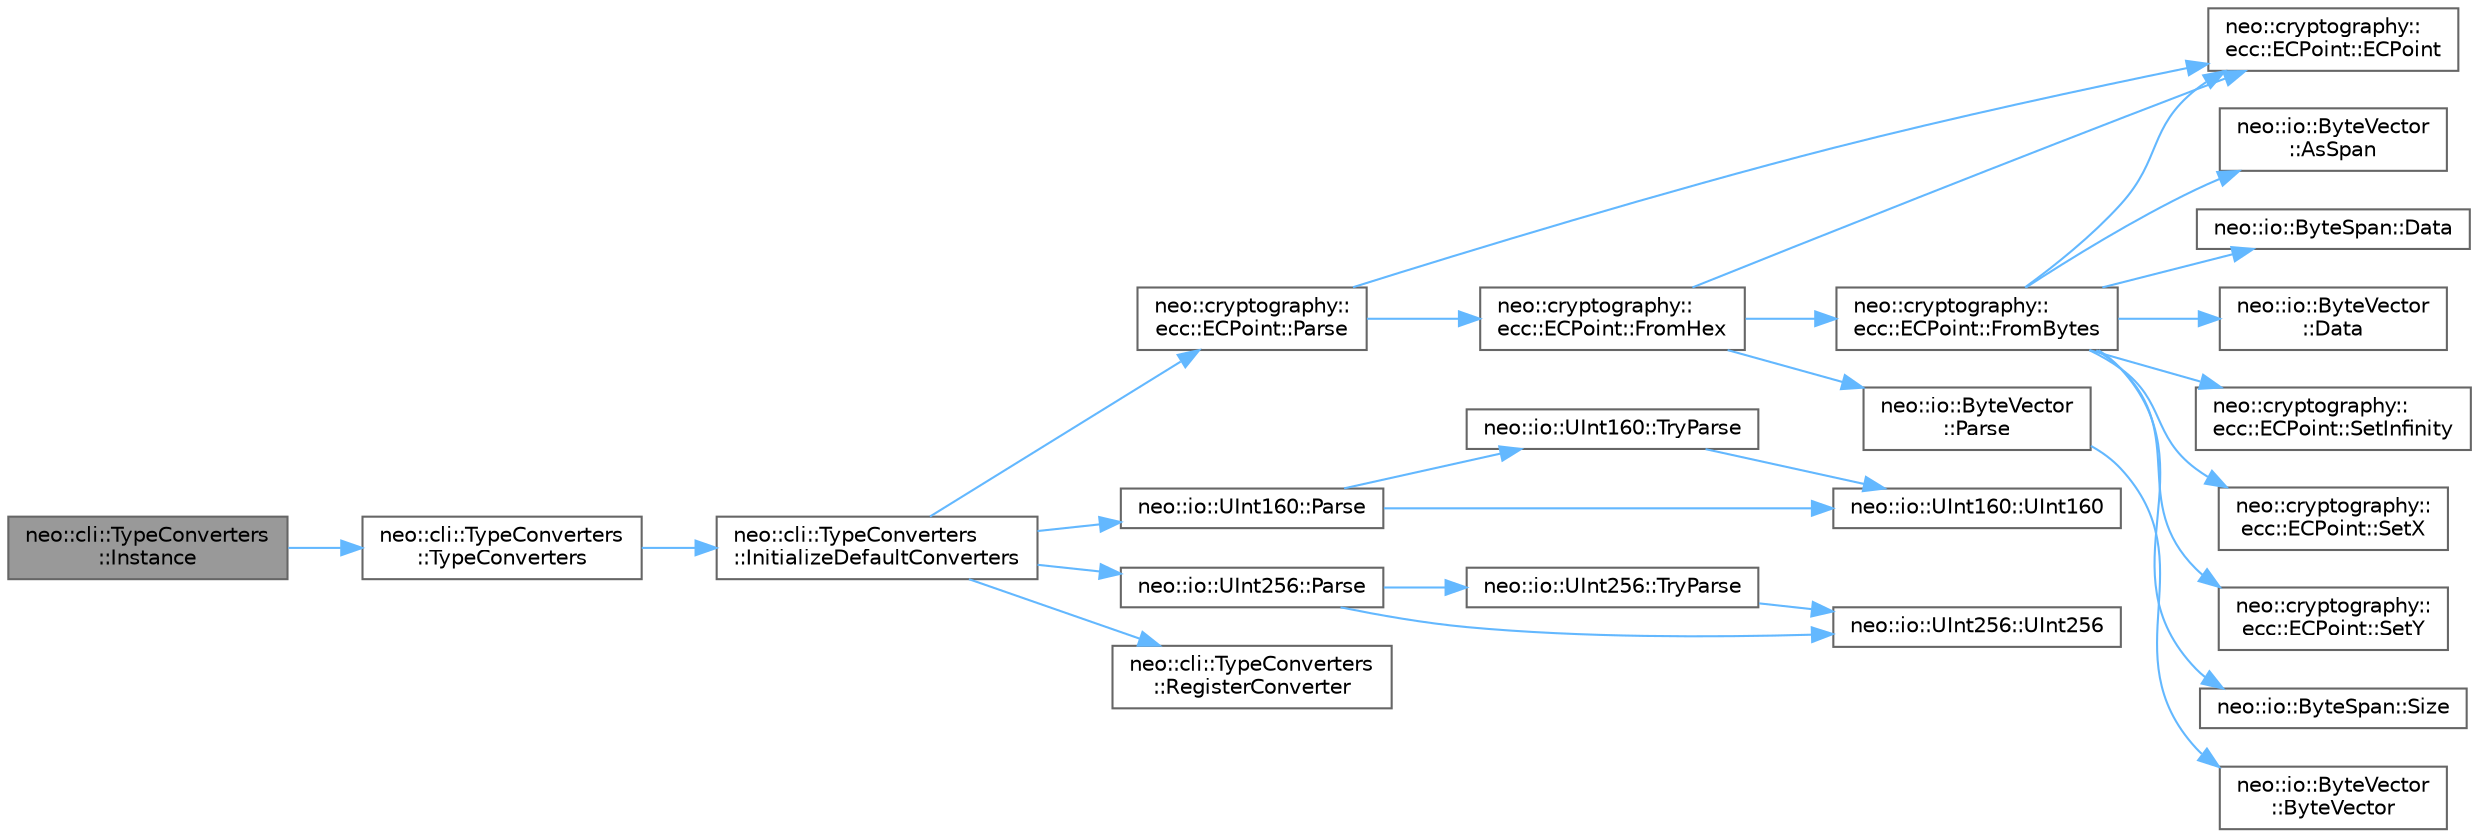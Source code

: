digraph "neo::cli::TypeConverters::Instance"
{
 // LATEX_PDF_SIZE
  bgcolor="transparent";
  edge [fontname=Helvetica,fontsize=10,labelfontname=Helvetica,labelfontsize=10];
  node [fontname=Helvetica,fontsize=10,shape=box,height=0.2,width=0.4];
  rankdir="LR";
  Node1 [id="Node000001",label="neo::cli::TypeConverters\l::Instance",height=0.2,width=0.4,color="gray40", fillcolor="grey60", style="filled", fontcolor="black",tooltip="Gets the instance."];
  Node1 -> Node2 [id="edge27_Node000001_Node000002",color="steelblue1",style="solid",tooltip=" "];
  Node2 [id="Node000002",label="neo::cli::TypeConverters\l::TypeConverters",height=0.2,width=0.4,color="grey40", fillcolor="white", style="filled",URL="$classneo_1_1cli_1_1_type_converters.html#a1f73acb99165c1fc770b45105f2b33c2",tooltip=" "];
  Node2 -> Node3 [id="edge28_Node000002_Node000003",color="steelblue1",style="solid",tooltip=" "];
  Node3 [id="Node000003",label="neo::cli::TypeConverters\l::InitializeDefaultConverters",height=0.2,width=0.4,color="grey40", fillcolor="white", style="filled",URL="$classneo_1_1cli_1_1_type_converters.html#a9183e5c96a8c831dda43b70f10f69f1f",tooltip="Initializes the default type converters."];
  Node3 -> Node4 [id="edge29_Node000003_Node000004",color="steelblue1",style="solid",tooltip=" "];
  Node4 [id="Node000004",label="neo::cryptography::\lecc::ECPoint::Parse",height=0.2,width=0.4,color="grey40", fillcolor="white", style="filled",URL="$classneo_1_1cryptography_1_1ecc_1_1_e_c_point.html#a1c75d3fc7ae853e91db5d592b39a2ebb",tooltip="Parses an ECPoint from a hex string."];
  Node4 -> Node5 [id="edge30_Node000004_Node000005",color="steelblue1",style="solid",tooltip=" "];
  Node5 [id="Node000005",label="neo::cryptography::\lecc::ECPoint::ECPoint",height=0.2,width=0.4,color="grey40", fillcolor="white", style="filled",URL="$classneo_1_1cryptography_1_1ecc_1_1_e_c_point.html#ae4a83f7a5dcc95b65abd3e694adff846",tooltip="Constructs an empty ECPoint."];
  Node4 -> Node6 [id="edge31_Node000004_Node000006",color="steelblue1",style="solid",tooltip=" "];
  Node6 [id="Node000006",label="neo::cryptography::\lecc::ECPoint::FromHex",height=0.2,width=0.4,color="grey40", fillcolor="white", style="filled",URL="$classneo_1_1cryptography_1_1ecc_1_1_e_c_point.html#aee2f331e27180796eeaea7f7a195c7e4",tooltip="Creates an ECPoint from a hex string."];
  Node6 -> Node5 [id="edge32_Node000006_Node000005",color="steelblue1",style="solid",tooltip=" "];
  Node6 -> Node7 [id="edge33_Node000006_Node000007",color="steelblue1",style="solid",tooltip=" "];
  Node7 [id="Node000007",label="neo::cryptography::\lecc::ECPoint::FromBytes",height=0.2,width=0.4,color="grey40", fillcolor="white", style="filled",URL="$classneo_1_1cryptography_1_1ecc_1_1_e_c_point.html#a76149bc8215c7297d3bd54d273bdaaca",tooltip="Creates an ECPoint from a byte array."];
  Node7 -> Node8 [id="edge34_Node000007_Node000008",color="steelblue1",style="solid",tooltip=" "];
  Node8 [id="Node000008",label="neo::io::ByteVector\l::AsSpan",height=0.2,width=0.4,color="grey40", fillcolor="white", style="filled",URL="$classneo_1_1io_1_1_byte_vector.html#a95791d958ed4ec88d32e811b51d90451",tooltip="Converts the ByteVector to a ByteSpan."];
  Node7 -> Node9 [id="edge35_Node000007_Node000009",color="steelblue1",style="solid",tooltip=" "];
  Node9 [id="Node000009",label="neo::io::ByteSpan::Data",height=0.2,width=0.4,color="grey40", fillcolor="white", style="filled",URL="$classneo_1_1io_1_1_byte_span.html#a0285a19eb5cd212ecd1079e0bc5e494c",tooltip="Gets a pointer to the data."];
  Node7 -> Node10 [id="edge36_Node000007_Node000010",color="steelblue1",style="solid",tooltip=" "];
  Node10 [id="Node000010",label="neo::io::ByteVector\l::Data",height=0.2,width=0.4,color="grey40", fillcolor="white", style="filled",URL="$classneo_1_1io_1_1_byte_vector.html#a971af50d2778c4435c924cf4b839e8a1",tooltip="Gets a pointer to the data."];
  Node7 -> Node5 [id="edge37_Node000007_Node000005",color="steelblue1",style="solid",tooltip=" "];
  Node7 -> Node11 [id="edge38_Node000007_Node000011",color="steelblue1",style="solid",tooltip=" "];
  Node11 [id="Node000011",label="neo::cryptography::\lecc::ECPoint::SetInfinity",height=0.2,width=0.4,color="grey40", fillcolor="white", style="filled",URL="$classneo_1_1cryptography_1_1ecc_1_1_e_c_point.html#a1dd6d4a8073b2c4effa350fd1eaecb73",tooltip="Sets whether this point is at infinity."];
  Node7 -> Node12 [id="edge39_Node000007_Node000012",color="steelblue1",style="solid",tooltip=" "];
  Node12 [id="Node000012",label="neo::cryptography::\lecc::ECPoint::SetX",height=0.2,width=0.4,color="grey40", fillcolor="white", style="filled",URL="$classneo_1_1cryptography_1_1ecc_1_1_e_c_point.html#abea50aec908986d1271d824ae00400b7",tooltip="Sets the X coordinate."];
  Node7 -> Node13 [id="edge40_Node000007_Node000013",color="steelblue1",style="solid",tooltip=" "];
  Node13 [id="Node000013",label="neo::cryptography::\lecc::ECPoint::SetY",height=0.2,width=0.4,color="grey40", fillcolor="white", style="filled",URL="$classneo_1_1cryptography_1_1ecc_1_1_e_c_point.html#a052a97ced0b56150a48256bbece321c5",tooltip="Sets the Y coordinate."];
  Node7 -> Node14 [id="edge41_Node000007_Node000014",color="steelblue1",style="solid",tooltip=" "];
  Node14 [id="Node000014",label="neo::io::ByteSpan::Size",height=0.2,width=0.4,color="grey40", fillcolor="white", style="filled",URL="$classneo_1_1io_1_1_byte_span.html#a4a869430800a37dcbeefac6f36468fcb",tooltip="Gets the size of the ByteSpan."];
  Node6 -> Node15 [id="edge42_Node000006_Node000015",color="steelblue1",style="solid",tooltip=" "];
  Node15 [id="Node000015",label="neo::io::ByteVector\l::Parse",height=0.2,width=0.4,color="grey40", fillcolor="white", style="filled",URL="$classneo_1_1io_1_1_byte_vector.html#a242d1da5fa393beea8d3f0a8cd14497b",tooltip="Parses a hexadecimal string into a ByteVector."];
  Node15 -> Node16 [id="edge43_Node000015_Node000016",color="steelblue1",style="solid",tooltip=" "];
  Node16 [id="Node000016",label="neo::io::ByteVector\l::ByteVector",height=0.2,width=0.4,color="grey40", fillcolor="white", style="filled",URL="$classneo_1_1io_1_1_byte_vector.html#a8428939dbf8d0f3bf4047d1e2ee4e7a2",tooltip="Constructs an empty ByteVector."];
  Node3 -> Node17 [id="edge44_Node000003_Node000017",color="steelblue1",style="solid",tooltip=" "];
  Node17 [id="Node000017",label="neo::io::UInt160::Parse",height=0.2,width=0.4,color="grey40", fillcolor="white", style="filled",URL="$classneo_1_1io_1_1_u_int160.html#aff15950166fb8a9a018e85e419500115",tooltip="Parses a hexadecimal string into a UInt160."];
  Node17 -> Node18 [id="edge45_Node000017_Node000018",color="steelblue1",style="solid",tooltip=" "];
  Node18 [id="Node000018",label="neo::io::UInt160::TryParse",height=0.2,width=0.4,color="grey40", fillcolor="white", style="filled",URL="$classneo_1_1io_1_1_u_int160.html#ab05ad86c095702985a3c48b025c6e0bc",tooltip="Tries to parse a hexadecimal string into a UInt160."];
  Node18 -> Node19 [id="edge46_Node000018_Node000019",color="steelblue1",style="solid",tooltip=" "];
  Node19 [id="Node000019",label="neo::io::UInt160::UInt160",height=0.2,width=0.4,color="grey40", fillcolor="white", style="filled",URL="$classneo_1_1io_1_1_u_int160.html#a975ac19e433b0ceb17f5b56454667fa5",tooltip="Constructs a UInt160 initialized to zero."];
  Node17 -> Node19 [id="edge47_Node000017_Node000019",color="steelblue1",style="solid",tooltip=" "];
  Node3 -> Node20 [id="edge48_Node000003_Node000020",color="steelblue1",style="solid",tooltip=" "];
  Node20 [id="Node000020",label="neo::io::UInt256::Parse",height=0.2,width=0.4,color="grey40", fillcolor="white", style="filled",URL="$classneo_1_1io_1_1_u_int256.html#ae9677f80225af25ba870a2e47456ba60",tooltip="Parses a hexadecimal string into a UInt256."];
  Node20 -> Node21 [id="edge49_Node000020_Node000021",color="steelblue1",style="solid",tooltip=" "];
  Node21 [id="Node000021",label="neo::io::UInt256::TryParse",height=0.2,width=0.4,color="grey40", fillcolor="white", style="filled",URL="$classneo_1_1io_1_1_u_int256.html#a4852cc59d65e30d34941404fd555e86e",tooltip="Tries to parse a hexadecimal string into a UInt256."];
  Node21 -> Node22 [id="edge50_Node000021_Node000022",color="steelblue1",style="solid",tooltip=" "];
  Node22 [id="Node000022",label="neo::io::UInt256::UInt256",height=0.2,width=0.4,color="grey40", fillcolor="white", style="filled",URL="$classneo_1_1io_1_1_u_int256.html#a96e96c9590720abc1c4f8c086ff6c051",tooltip="Constructs a UInt256 initialized to zero."];
  Node20 -> Node22 [id="edge51_Node000020_Node000022",color="steelblue1",style="solid",tooltip=" "];
  Node3 -> Node23 [id="edge52_Node000003_Node000023",color="steelblue1",style="solid",tooltip=" "];
  Node23 [id="Node000023",label="neo::cli::TypeConverters\l::RegisterConverter",height=0.2,width=0.4,color="grey40", fillcolor="white", style="filled",URL="$classneo_1_1cli_1_1_type_converters.html#a9cafe5b36cc89bef5448ca7db5ac7905",tooltip="Registers a type converter."];
}
